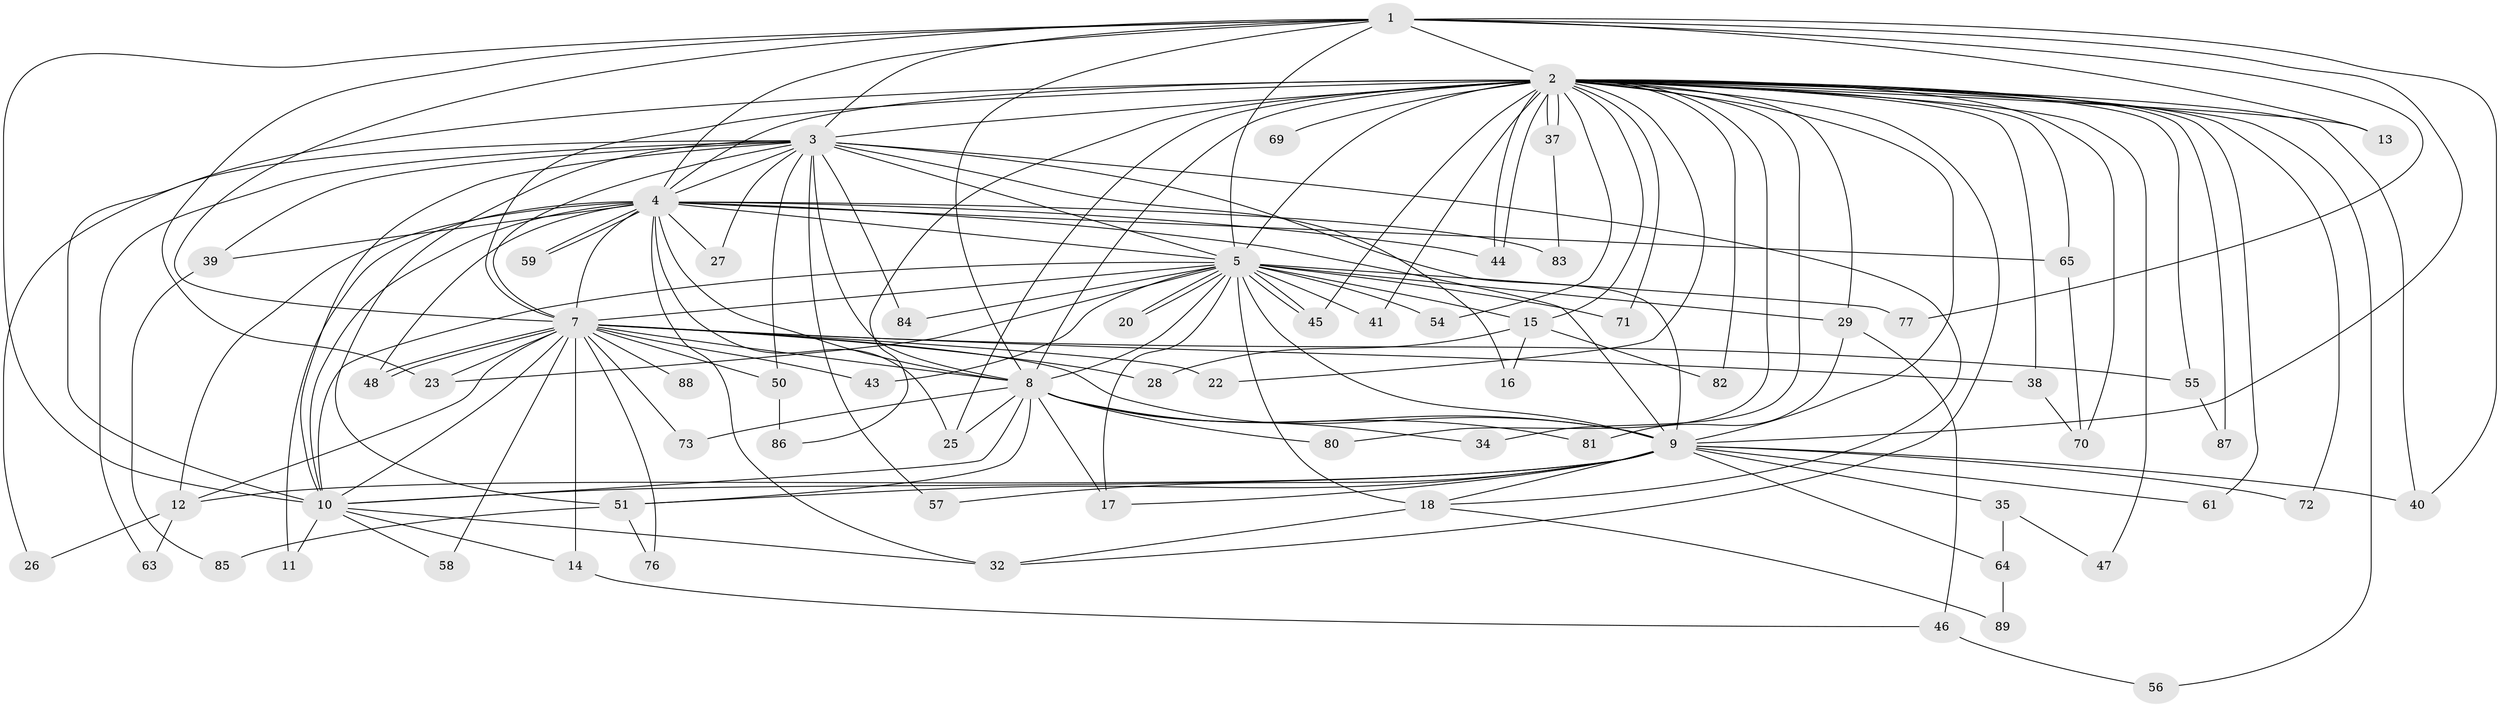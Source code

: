 // original degree distribution, {14: 0.01098901098901099, 26: 0.01098901098901099, 19: 0.01098901098901099, 22: 0.01098901098901099, 24: 0.01098901098901099, 28: 0.01098901098901099, 25: 0.01098901098901099, 17: 0.01098901098901099, 18: 0.01098901098901099, 13: 0.01098901098901099, 2: 0.5604395604395604, 5: 0.04395604395604396, 4: 0.054945054945054944, 3: 0.21978021978021978, 6: 0.01098901098901099}
// Generated by graph-tools (version 1.1) at 2025/41/03/06/25 10:41:32]
// undirected, 68 vertices, 164 edges
graph export_dot {
graph [start="1"]
  node [color=gray90,style=filled];
  1 [super="+36"];
  2 [super="+6"];
  3 [super="+19"];
  4 [super="+75"];
  5 [super="+24"];
  7 [super="+42"];
  8 [super="+30"];
  9 [super="+33"];
  10 [super="+67"];
  11;
  12 [super="+68"];
  13;
  14 [super="+21"];
  15;
  16;
  17 [super="+49"];
  18 [super="+66"];
  20;
  22;
  23;
  25 [super="+79"];
  26;
  27;
  28;
  29 [super="+31"];
  32 [super="+52"];
  34;
  35;
  37;
  38 [super="+53"];
  39;
  40 [super="+60"];
  41;
  43;
  44 [super="+62"];
  45 [super="+74"];
  46;
  47;
  48 [super="+78"];
  50;
  51 [super="+91"];
  54;
  55;
  56;
  57;
  58;
  59;
  61;
  63;
  64;
  65;
  69;
  70 [super="+90"];
  71;
  72;
  73;
  76;
  77;
  80;
  81;
  82;
  83;
  84;
  85;
  86;
  87;
  88;
  89;
  1 -- 2 [weight=3];
  1 -- 3;
  1 -- 4;
  1 -- 5;
  1 -- 7;
  1 -- 8;
  1 -- 9;
  1 -- 10;
  1 -- 13;
  1 -- 23;
  1 -- 77;
  1 -- 40;
  2 -- 3 [weight=3];
  2 -- 4 [weight=3];
  2 -- 5 [weight=2];
  2 -- 7 [weight=2];
  2 -- 8 [weight=2];
  2 -- 9 [weight=3];
  2 -- 10 [weight=2];
  2 -- 25;
  2 -- 32;
  2 -- 34;
  2 -- 37;
  2 -- 37;
  2 -- 38 [weight=2];
  2 -- 40;
  2 -- 44;
  2 -- 44;
  2 -- 61;
  2 -- 69 [weight=2];
  2 -- 71;
  2 -- 72;
  2 -- 65;
  2 -- 70;
  2 -- 13;
  2 -- 15;
  2 -- 80;
  2 -- 82;
  2 -- 22;
  2 -- 86;
  2 -- 87;
  2 -- 29;
  2 -- 41;
  2 -- 47;
  2 -- 54;
  2 -- 55;
  2 -- 56;
  2 -- 45;
  3 -- 4;
  3 -- 5;
  3 -- 7;
  3 -- 8;
  3 -- 9;
  3 -- 10;
  3 -- 16;
  3 -- 26;
  3 -- 27;
  3 -- 50;
  3 -- 51;
  3 -- 57;
  3 -- 63;
  3 -- 84;
  3 -- 18;
  3 -- 39;
  4 -- 5;
  4 -- 7;
  4 -- 8;
  4 -- 9;
  4 -- 10;
  4 -- 11;
  4 -- 12;
  4 -- 27;
  4 -- 39;
  4 -- 59;
  4 -- 59;
  4 -- 65;
  4 -- 83;
  4 -- 44;
  4 -- 48;
  4 -- 25;
  4 -- 32;
  5 -- 7;
  5 -- 8;
  5 -- 9;
  5 -- 10;
  5 -- 15;
  5 -- 17;
  5 -- 18 [weight=2];
  5 -- 20;
  5 -- 20;
  5 -- 23;
  5 -- 41;
  5 -- 43;
  5 -- 45;
  5 -- 45;
  5 -- 54;
  5 -- 77;
  5 -- 84;
  5 -- 71;
  5 -- 29;
  7 -- 8 [weight=2];
  7 -- 9;
  7 -- 10;
  7 -- 14 [weight=2];
  7 -- 22;
  7 -- 28;
  7 -- 38;
  7 -- 48;
  7 -- 48;
  7 -- 50;
  7 -- 55;
  7 -- 58;
  7 -- 73;
  7 -- 76;
  7 -- 88 [weight=2];
  7 -- 43;
  7 -- 23;
  7 -- 12;
  8 -- 9;
  8 -- 10;
  8 -- 17;
  8 -- 25;
  8 -- 34;
  8 -- 73;
  8 -- 80;
  8 -- 81;
  8 -- 51;
  9 -- 10;
  9 -- 12;
  9 -- 18;
  9 -- 35 [weight=2];
  9 -- 40;
  9 -- 51;
  9 -- 57;
  9 -- 72;
  9 -- 64;
  9 -- 61;
  9 -- 17;
  10 -- 11;
  10 -- 14;
  10 -- 58;
  10 -- 32;
  12 -- 26;
  12 -- 63;
  14 -- 46;
  15 -- 16;
  15 -- 28;
  15 -- 82;
  18 -- 32;
  18 -- 89;
  29 -- 81;
  29 -- 46;
  35 -- 47;
  35 -- 64;
  37 -- 83;
  38 -- 70;
  39 -- 85;
  46 -- 56;
  50 -- 86;
  51 -- 76;
  51 -- 85;
  55 -- 87;
  64 -- 89;
  65 -- 70;
}
